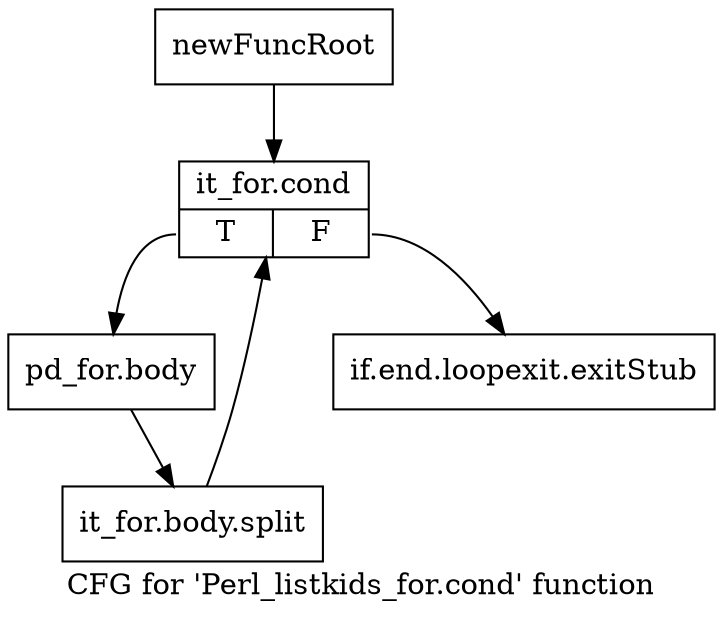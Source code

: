 digraph "CFG for 'Perl_listkids_for.cond' function" {
	label="CFG for 'Perl_listkids_for.cond' function";

	Node0x4bfc4c0 [shape=record,label="{newFuncRoot}"];
	Node0x4bfc4c0 -> Node0x4bfc560;
	Node0x4bfc510 [shape=record,label="{if.end.loopexit.exitStub}"];
	Node0x4bfc560 [shape=record,label="{it_for.cond|{<s0>T|<s1>F}}"];
	Node0x4bfc560:s0 -> Node0x4bfc5b0;
	Node0x4bfc560:s1 -> Node0x4bfc510;
	Node0x4bfc5b0 [shape=record,label="{pd_for.body}"];
	Node0x4bfc5b0 -> Node0x63fcf70;
	Node0x63fcf70 [shape=record,label="{it_for.body.split}"];
	Node0x63fcf70 -> Node0x4bfc560;
}
